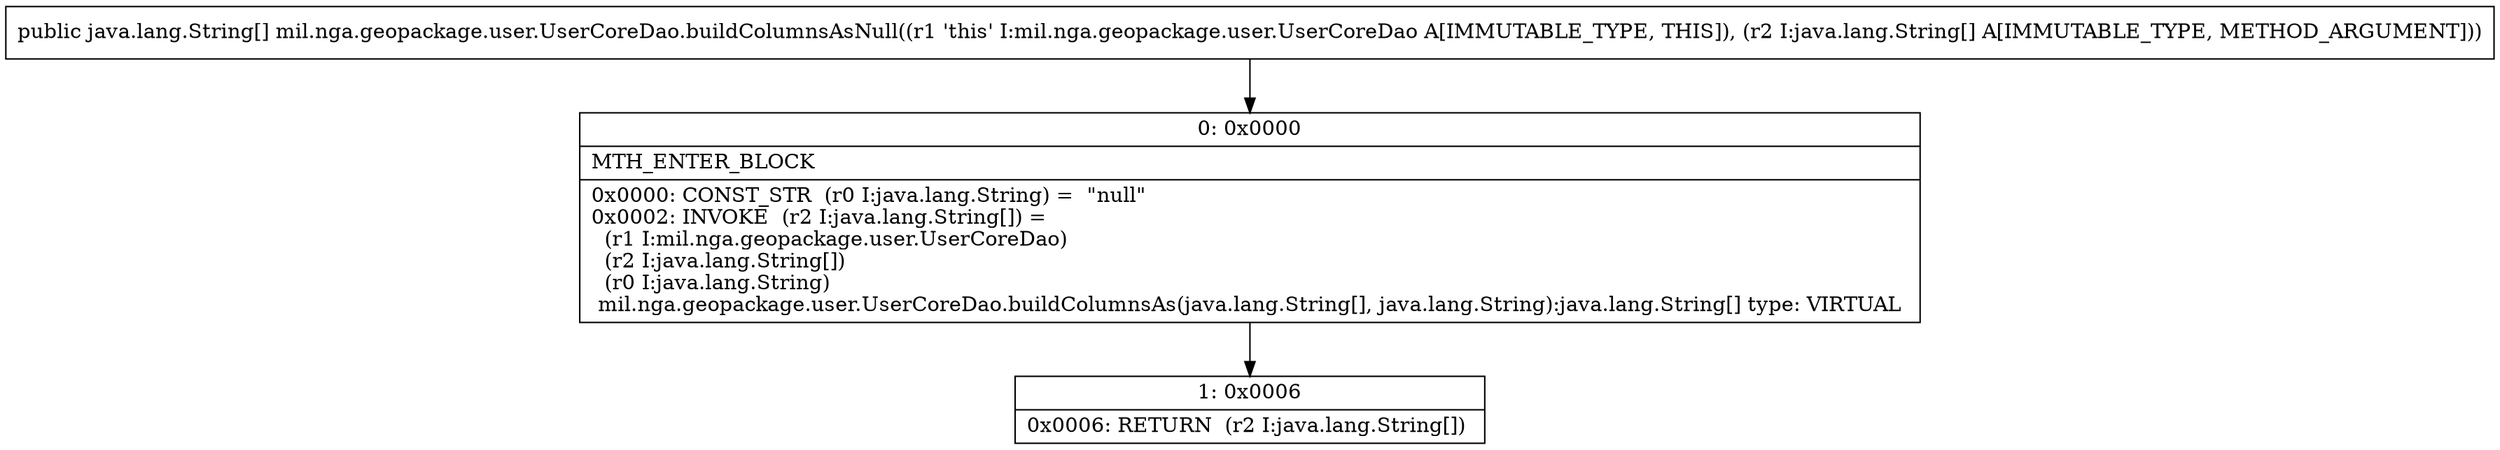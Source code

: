 digraph "CFG formil.nga.geopackage.user.UserCoreDao.buildColumnsAsNull([Ljava\/lang\/String;)[Ljava\/lang\/String;" {
Node_0 [shape=record,label="{0\:\ 0x0000|MTH_ENTER_BLOCK\l|0x0000: CONST_STR  (r0 I:java.lang.String) =  \"null\" \l0x0002: INVOKE  (r2 I:java.lang.String[]) = \l  (r1 I:mil.nga.geopackage.user.UserCoreDao)\l  (r2 I:java.lang.String[])\l  (r0 I:java.lang.String)\l mil.nga.geopackage.user.UserCoreDao.buildColumnsAs(java.lang.String[], java.lang.String):java.lang.String[] type: VIRTUAL \l}"];
Node_1 [shape=record,label="{1\:\ 0x0006|0x0006: RETURN  (r2 I:java.lang.String[]) \l}"];
MethodNode[shape=record,label="{public java.lang.String[] mil.nga.geopackage.user.UserCoreDao.buildColumnsAsNull((r1 'this' I:mil.nga.geopackage.user.UserCoreDao A[IMMUTABLE_TYPE, THIS]), (r2 I:java.lang.String[] A[IMMUTABLE_TYPE, METHOD_ARGUMENT])) }"];
MethodNode -> Node_0;
Node_0 -> Node_1;
}

